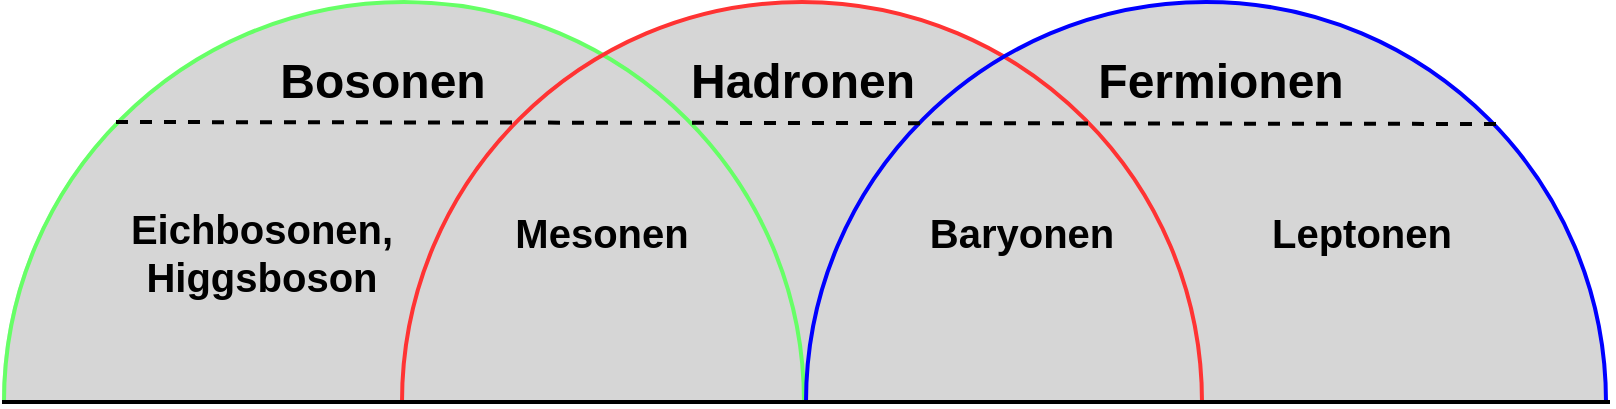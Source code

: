<mxfile version="16.5.6" type="github">
  <diagram id="DinYnyuuIt0UWm_VoxBc" name="Page-1">
    <mxGraphModel dx="1422" dy="705" grid="1" gridSize="10" guides="1" tooltips="1" connect="1" arrows="1" fold="1" page="1" pageScale="1" pageWidth="827" pageHeight="1169" math="0" shadow="0">
      <root>
        <mxCell id="0" />
        <mxCell id="1" parent="0" />
        <mxCell id="0__vjg7KVdcd60gSTO_--18" value="" style="verticalLabelPosition=bottom;verticalAlign=top;html=1;shape=mxgraph.basic.half_circle;shadow=0;sketch=0;fontSize=20;strokeColor=none;strokeWidth=2;fillColor=#D6D6D6;gradientColor=none;direction=west;" vertex="1" parent="1">
          <mxGeometry x="50" y="760" width="400" height="200" as="geometry" />
        </mxCell>
        <mxCell id="0__vjg7KVdcd60gSTO_--8" value="Bosonen" style="text;strokeColor=none;fillColor=none;html=1;fontSize=24;fontStyle=1;verticalAlign=middle;align=center;opacity=10;" vertex="1" parent="1">
          <mxGeometry x="190" y="780" width="100" height="40" as="geometry" />
        </mxCell>
        <mxCell id="0__vjg7KVdcd60gSTO_--25" value="" style="verticalLabelPosition=bottom;verticalAlign=top;html=1;shape=mxgraph.basic.half_circle;shadow=0;sketch=0;fontSize=20;strokeColor=none;strokeWidth=2;fillColor=#D6D6D6;gradientColor=none;direction=west;" vertex="1" parent="1">
          <mxGeometry x="250" y="760" width="400" height="200" as="geometry" />
        </mxCell>
        <mxCell id="0__vjg7KVdcd60gSTO_--26" value="" style="verticalLabelPosition=bottom;verticalAlign=top;html=1;shape=mxgraph.basic.half_circle;shadow=0;sketch=0;fontSize=20;strokeColor=none;strokeWidth=2;fillColor=#D6D6D6;gradientColor=none;direction=west;" vertex="1" parent="1">
          <mxGeometry x="452" y="760" width="400" height="200" as="geometry" />
        </mxCell>
        <mxCell id="0__vjg7KVdcd60gSTO_--20" value="" style="verticalLabelPosition=bottom;verticalAlign=top;html=1;shape=mxgraph.basic.half_circle;shadow=0;sketch=0;fontSize=20;strokeColor=#66FF66;strokeWidth=2;fillColor=none;gradientColor=none;direction=west;fillOpacity=0;" vertex="1" parent="1">
          <mxGeometry x="51" y="760" width="400" height="200" as="geometry" />
        </mxCell>
        <mxCell id="0__vjg7KVdcd60gSTO_--21" value="" style="verticalLabelPosition=bottom;verticalAlign=top;html=1;shape=mxgraph.basic.half_circle;shadow=0;sketch=0;fontSize=20;strokeColor=#FF3333;strokeWidth=2;fillColor=none;gradientColor=none;direction=west;fillOpacity=0;" vertex="1" parent="1">
          <mxGeometry x="250" y="760" width="400" height="200" as="geometry" />
        </mxCell>
        <mxCell id="0__vjg7KVdcd60gSTO_--22" value="" style="verticalLabelPosition=bottom;verticalAlign=top;html=1;shape=mxgraph.basic.half_circle;shadow=0;sketch=0;fontSize=20;strokeColor=#0000FF;strokeWidth=2;fillColor=none;gradientColor=none;direction=west;fillOpacity=0;" vertex="1" parent="1">
          <mxGeometry x="452" y="760" width="400" height="200" as="geometry" />
        </mxCell>
        <mxCell id="0__vjg7KVdcd60gSTO_--11" value="&lt;font style=&quot;font-size: 20px&quot;&gt;&lt;b&gt;Eichbosonen,&lt;br&gt;Higgsboson&lt;/b&gt;&lt;br&gt;&lt;/font&gt;" style="text;html=1;strokeColor=none;fillColor=none;align=center;verticalAlign=middle;whiteSpace=wrap;rounded=0;opacity=10;" vertex="1" parent="1">
          <mxGeometry x="150" y="870" width="60" height="30" as="geometry" />
        </mxCell>
        <mxCell id="0__vjg7KVdcd60gSTO_--12" value="&lt;font style=&quot;font-size: 20px&quot;&gt;&lt;b&gt;Mesonen&lt;/b&gt;&lt;/font&gt;" style="text;html=1;strokeColor=none;fillColor=none;align=center;verticalAlign=middle;whiteSpace=wrap;rounded=0;opacity=10;" vertex="1" parent="1">
          <mxGeometry x="320" y="860" width="60" height="30" as="geometry" />
        </mxCell>
        <mxCell id="0__vjg7KVdcd60gSTO_--13" value="&lt;font style=&quot;font-size: 20px&quot;&gt;&lt;b&gt;Baryonen&lt;/b&gt;&lt;/font&gt;" style="text;html=1;strokeColor=none;fillColor=none;align=center;verticalAlign=middle;whiteSpace=wrap;rounded=0;opacity=10;" vertex="1" parent="1">
          <mxGeometry x="530" y="860" width="60" height="30" as="geometry" />
        </mxCell>
        <mxCell id="0__vjg7KVdcd60gSTO_--14" value="&lt;font style=&quot;font-size: 20px&quot;&gt;&lt;b&gt;Leptonen&lt;/b&gt;&lt;/font&gt;" style="text;html=1;strokeColor=none;fillColor=none;align=center;verticalAlign=middle;whiteSpace=wrap;rounded=0;opacity=10;" vertex="1" parent="1">
          <mxGeometry x="700" y="860" width="60" height="30" as="geometry" />
        </mxCell>
        <mxCell id="0__vjg7KVdcd60gSTO_--10" value="Fermionen" style="text;strokeColor=none;fillColor=none;html=1;fontSize=24;fontStyle=1;verticalAlign=middle;align=center;opacity=10;" vertex="1" parent="1">
          <mxGeometry x="609" y="780" width="100" height="40" as="geometry" />
        </mxCell>
        <mxCell id="0__vjg7KVdcd60gSTO_--9" value="Hadronen" style="text;strokeColor=none;fillColor=none;fontSize=24;fontStyle=1;verticalAlign=middle;align=center;opacity=10;fontColor=#000000;labelBorderColor=none;labelBackgroundColor=none;glass=0;rounded=0;perimeterSpacing=5;html=1;horizontal=1;dropTarget=0;backgroundOutline=0;fillOpacity=100;strokeOpacity=100;" vertex="1" parent="1">
          <mxGeometry x="400" y="780" width="100" height="40" as="geometry" />
        </mxCell>
        <mxCell id="0__vjg7KVdcd60gSTO_--28" value="" style="endArrow=none;dashed=1;html=1;rounded=0;fontSize=20;fontColor=#000000;strokeWidth=2;entryX=0.14;entryY=0.695;entryDx=0;entryDy=0;entryPerimeter=0;" edge="1" parent="1">
          <mxGeometry width="50" height="50" relative="1" as="geometry">
            <mxPoint x="107" y="820" as="sourcePoint" />
            <mxPoint x="801" y="821" as="targetPoint" />
          </mxGeometry>
        </mxCell>
        <mxCell id="0__vjg7KVdcd60gSTO_--29" value="" style="endArrow=none;html=1;rounded=0;fontSize=20;fontColor=#000000;strokeWidth=2;" edge="1" parent="1">
          <mxGeometry width="50" height="50" relative="1" as="geometry">
            <mxPoint x="50" y="960" as="sourcePoint" />
            <mxPoint x="854" y="960" as="targetPoint" />
          </mxGeometry>
        </mxCell>
      </root>
    </mxGraphModel>
  </diagram>
</mxfile>
